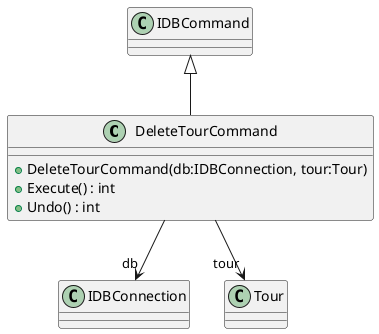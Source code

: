 @startuml
class DeleteTourCommand {
    + DeleteTourCommand(db:IDBConnection, tour:Tour)
    + Execute() : int
    + Undo() : int
}
IDBCommand <|-- DeleteTourCommand
DeleteTourCommand --> "db" IDBConnection
DeleteTourCommand --> "tour" Tour
@enduml
